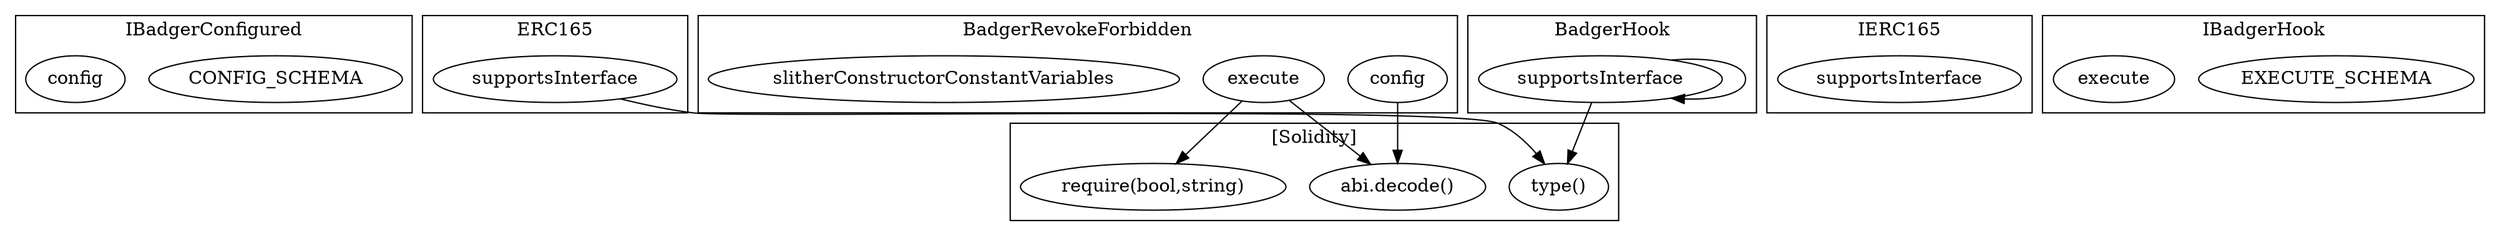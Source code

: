 strict digraph {
subgraph cluster_6468_IBadgerConfigured {
label = "IBadgerConfigured"
"6468_CONFIG_SCHEMA" [label="CONFIG_SCHEMA"]
"6468_config" [label="config"]
}subgraph cluster_3081_ERC165 {
label = "ERC165"
"3081_supportsInterface" [label="supportsInterface"]
}subgraph cluster_5976_BadgerRevokeForbidden {
label = "BadgerRevokeForbidden"
"5976_config" [label="config"]
"5976_execute" [label="execute"]
"5976_slitherConstructorConstantVariables" [label="slitherConstructorConstantVariables"]
}subgraph cluster_3093_IERC165 {
label = "IERC165"
"3093_supportsInterface" [label="supportsInterface"]
}subgraph cluster_6488_IBadgerHook {
label = "IBadgerHook"
"6488_EXECUTE_SCHEMA" [label="EXECUTE_SCHEMA"]
"6488_execute" [label="execute"]
}subgraph cluster_4956_BadgerHook {
label = "BadgerHook"
"4956_supportsInterface" [label="supportsInterface"]
"4956_supportsInterface" -> "4956_supportsInterface"
}subgraph cluster_solidity {
label = "[Solidity]"
"abi.decode()" 
"require(bool,string)" 
"type()" 
"5976_execute" -> "require(bool,string)"
"3081_supportsInterface" -> "type()"
"4956_supportsInterface" -> "type()"
"5976_execute" -> "abi.decode()"
"5976_config" -> "abi.decode()"
}
}
